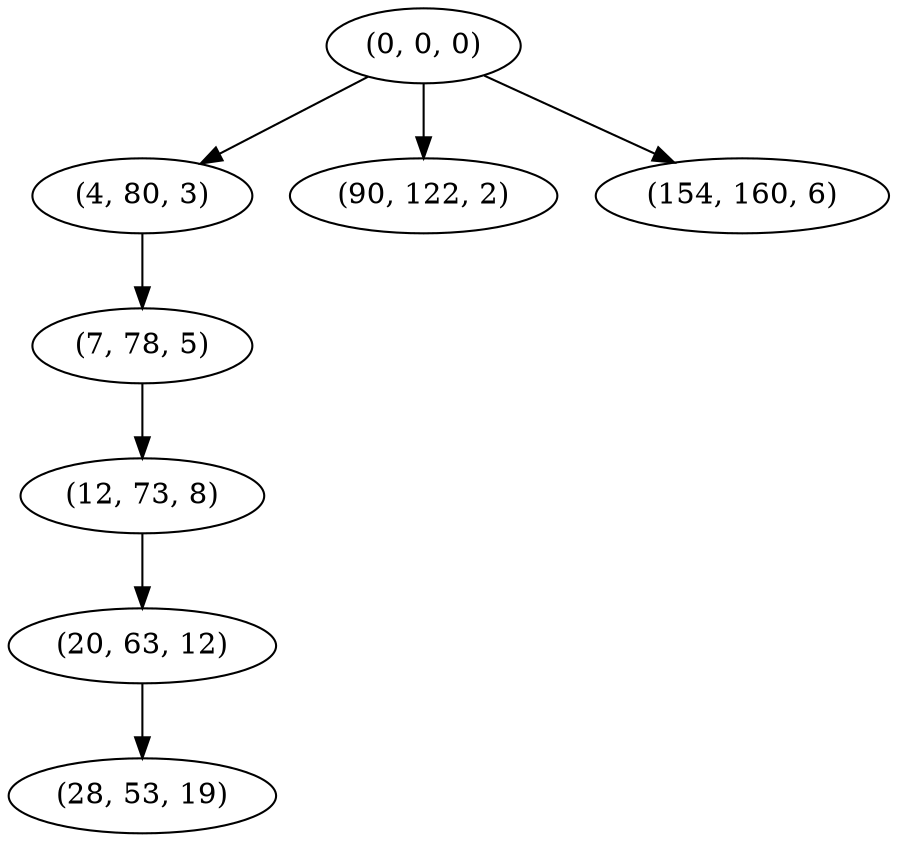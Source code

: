 digraph tree {
    "(0, 0, 0)";
    "(4, 80, 3)";
    "(7, 78, 5)";
    "(12, 73, 8)";
    "(20, 63, 12)";
    "(28, 53, 19)";
    "(90, 122, 2)";
    "(154, 160, 6)";
    "(0, 0, 0)" -> "(4, 80, 3)";
    "(0, 0, 0)" -> "(90, 122, 2)";
    "(0, 0, 0)" -> "(154, 160, 6)";
    "(4, 80, 3)" -> "(7, 78, 5)";
    "(7, 78, 5)" -> "(12, 73, 8)";
    "(12, 73, 8)" -> "(20, 63, 12)";
    "(20, 63, 12)" -> "(28, 53, 19)";
}
